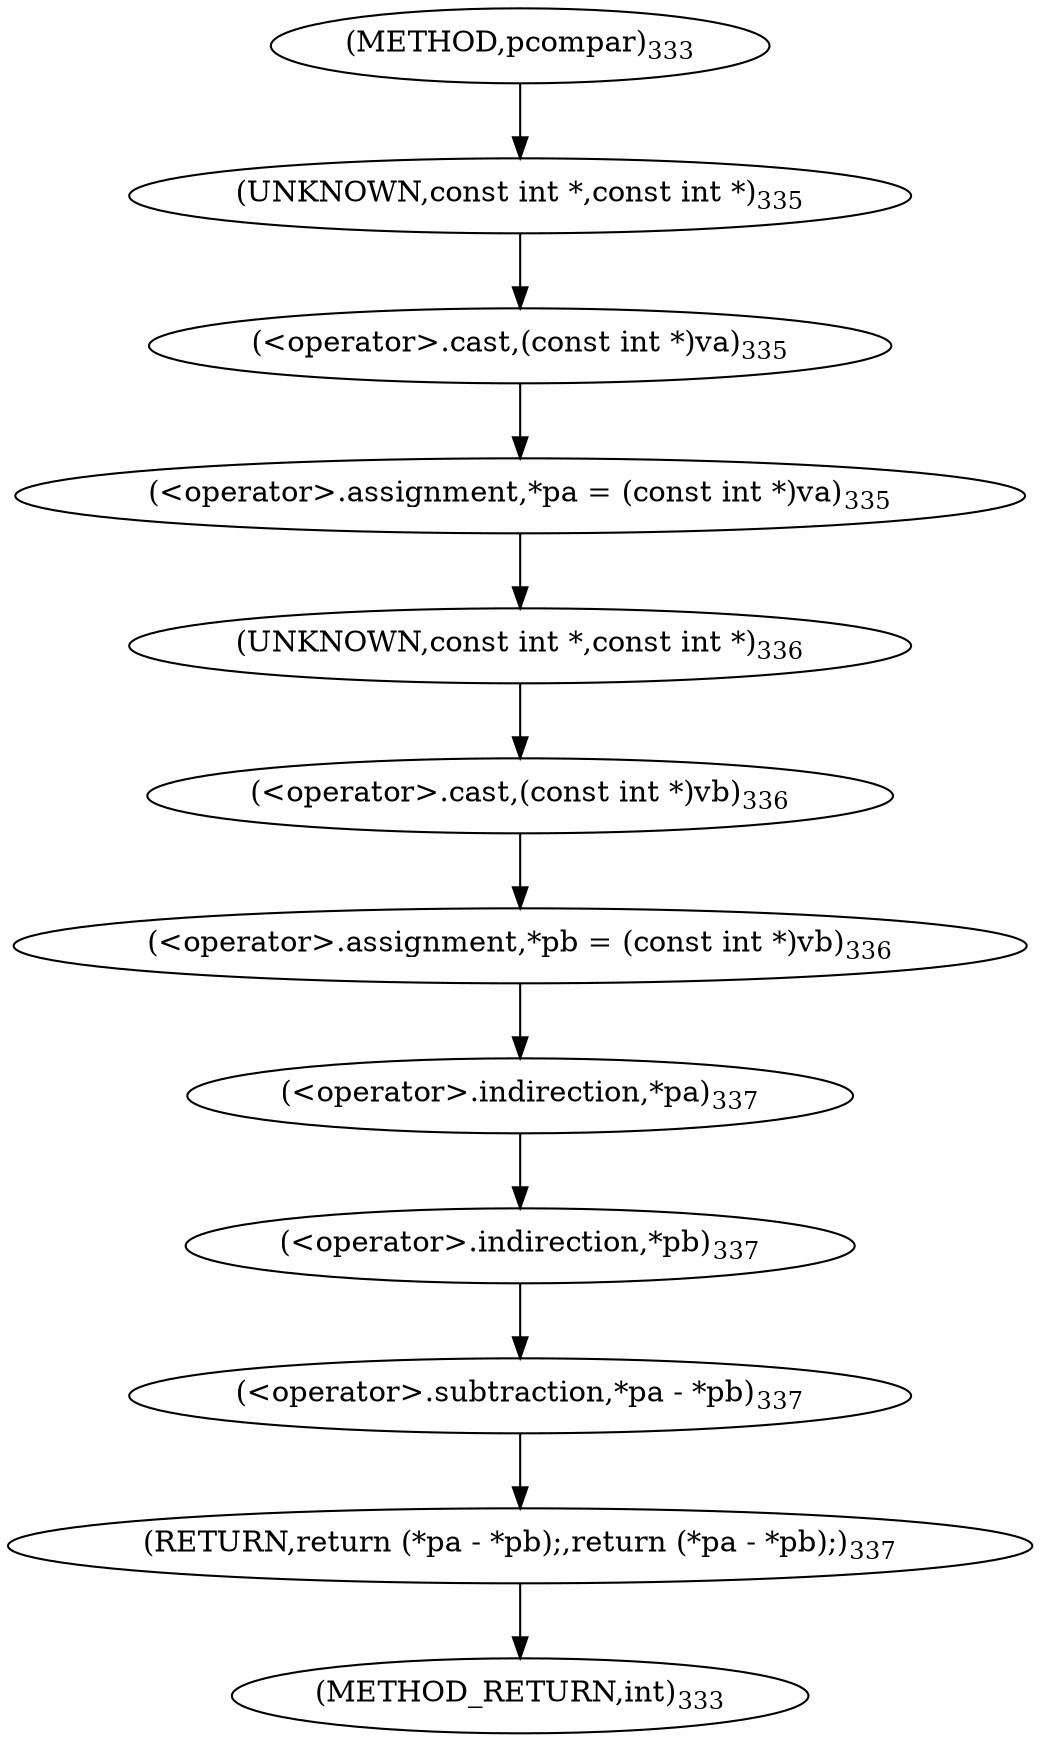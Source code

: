 digraph "pcompar" {  
"10263" [label = <(&lt;operator&gt;.assignment,*pa = (const int *)va)<SUB>335</SUB>> ]
"10269" [label = <(&lt;operator&gt;.assignment,*pb = (const int *)vb)<SUB>336</SUB>> ]
"10274" [label = <(RETURN,return (*pa - *pb);,return (*pa - *pb);)<SUB>337</SUB>> ]
"10265" [label = <(&lt;operator&gt;.cast,(const int *)va)<SUB>335</SUB>> ]
"10271" [label = <(&lt;operator&gt;.cast,(const int *)vb)<SUB>336</SUB>> ]
"10275" [label = <(&lt;operator&gt;.subtraction,*pa - *pb)<SUB>337</SUB>> ]
"10266" [label = <(UNKNOWN,const int *,const int *)<SUB>335</SUB>> ]
"10272" [label = <(UNKNOWN,const int *,const int *)<SUB>336</SUB>> ]
"10276" [label = <(&lt;operator&gt;.indirection,*pa)<SUB>337</SUB>> ]
"10278" [label = <(&lt;operator&gt;.indirection,*pb)<SUB>337</SUB>> ]
"10258" [label = <(METHOD,pcompar)<SUB>333</SUB>> ]
"10280" [label = <(METHOD_RETURN,int)<SUB>333</SUB>> ]
  "10263" -> "10272" 
  "10269" -> "10276" 
  "10274" -> "10280" 
  "10265" -> "10263" 
  "10271" -> "10269" 
  "10275" -> "10274" 
  "10266" -> "10265" 
  "10272" -> "10271" 
  "10276" -> "10278" 
  "10278" -> "10275" 
  "10258" -> "10266" 
}
